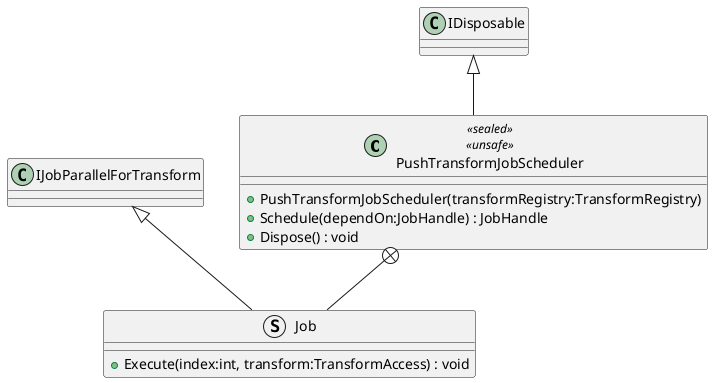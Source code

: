 @startuml
class PushTransformJobScheduler <<sealed>> <<unsafe>> {
    + PushTransformJobScheduler(transformRegistry:TransformRegistry)
    + Schedule(dependOn:JobHandle) : JobHandle
    + Dispose() : void
}
struct Job {
    + Execute(index:int, transform:TransformAccess) : void
}
IDisposable <|-- PushTransformJobScheduler
PushTransformJobScheduler +-- Job
IJobParallelForTransform <|-- Job
@enduml
